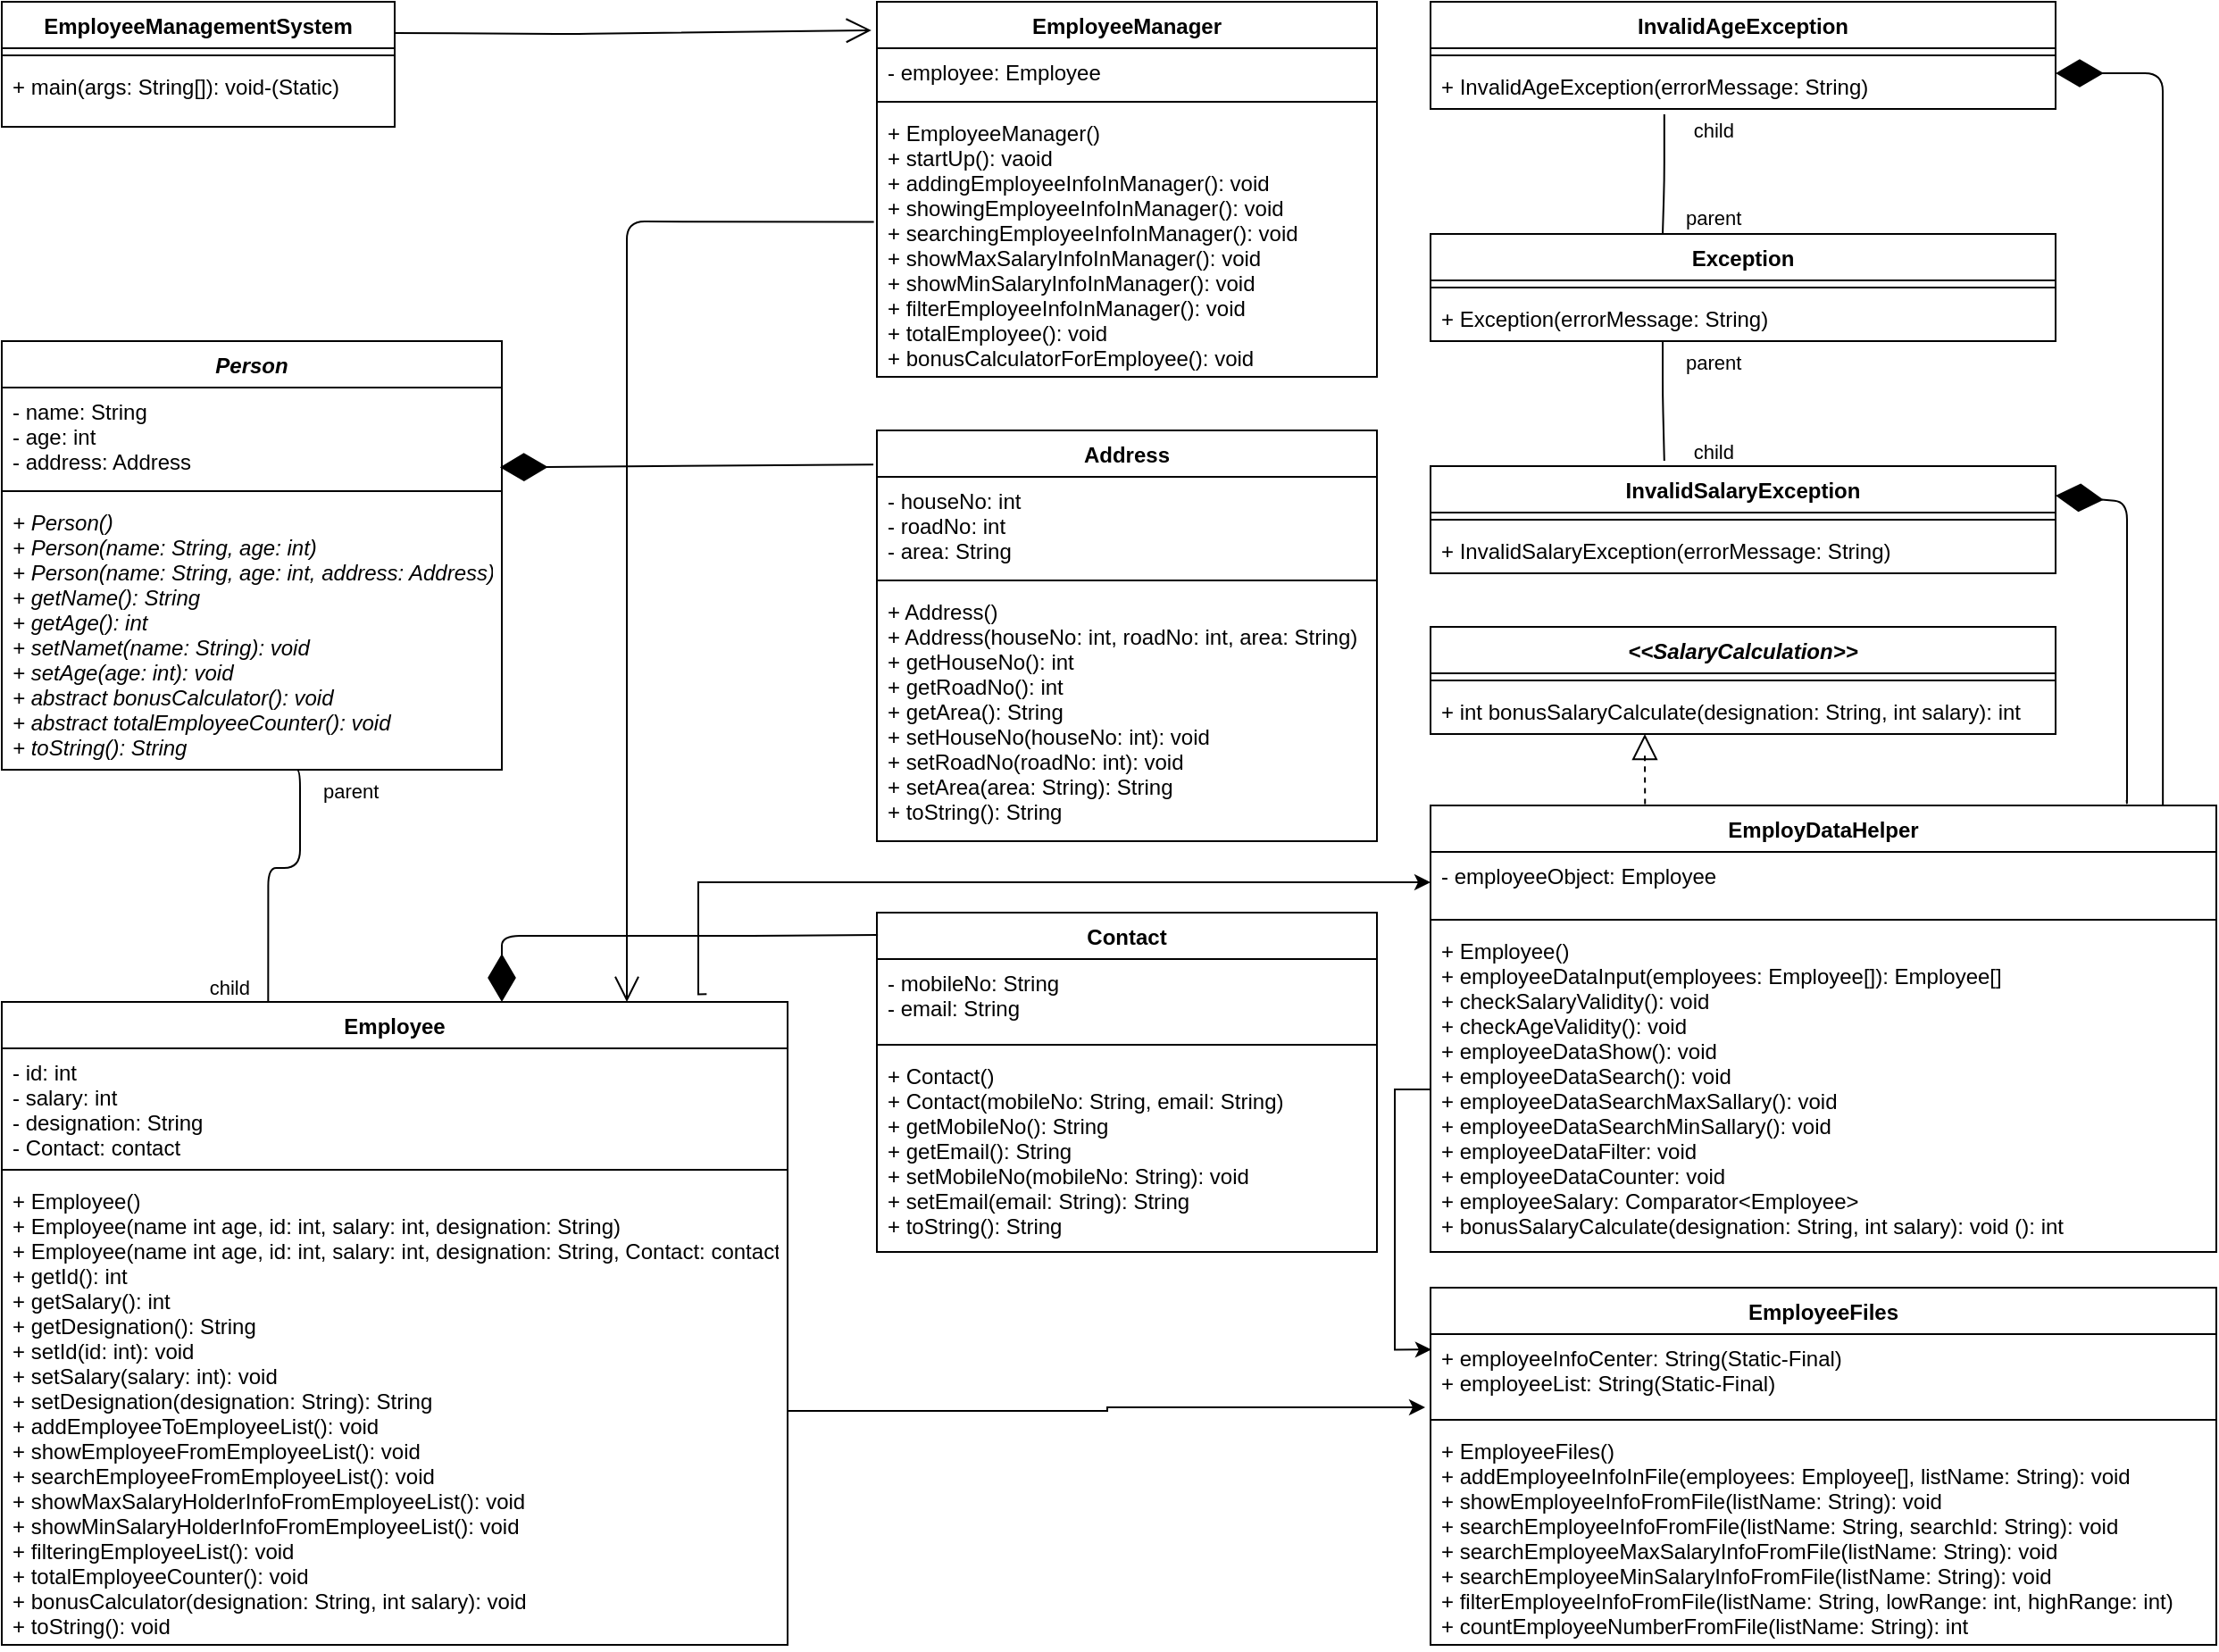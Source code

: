 <mxfile version="15.0.6" type="device" pages="2"><diagram id="pQKbNyFzM6Vvb7oCy5My" name="UML Diagram"><mxGraphModel dx="1259" dy="519" grid="1" gridSize="10" guides="1" tooltips="1" connect="1" arrows="1" fold="1" page="1" pageScale="1" pageWidth="850" pageHeight="1100" math="0" shadow="0"><root><mxCell id="0"/><mxCell id="1" parent="0"/><mxCell id="RVs3krUWVjjAb_e6CRep-1" value="Person" style="swimlane;fontStyle=3;align=center;verticalAlign=top;childLayout=stackLayout;horizontal=1;startSize=26;horizontalStack=0;resizeParent=1;resizeParentMax=0;resizeLast=0;collapsible=1;marginBottom=0;" parent="1" vertex="1"><mxGeometry x="150" y="470" width="280" height="240" as="geometry"><mxRectangle x="180" y="395" width="100" height="26" as="alternateBounds"/></mxGeometry></mxCell><mxCell id="RVs3krUWVjjAb_e6CRep-2" value="- name: String&#10;- age: int&#10;- address: Address" style="text;strokeColor=none;fillColor=none;align=left;verticalAlign=top;spacingLeft=4;spacingRight=4;overflow=hidden;rotatable=0;points=[[0,0.5],[1,0.5]];portConstraint=eastwest;" parent="RVs3krUWVjjAb_e6CRep-1" vertex="1"><mxGeometry y="26" width="280" height="54" as="geometry"/></mxCell><mxCell id="RVs3krUWVjjAb_e6CRep-3" value="" style="line;strokeWidth=1;fillColor=none;align=left;verticalAlign=middle;spacingTop=-1;spacingLeft=3;spacingRight=3;rotatable=0;labelPosition=right;points=[];portConstraint=eastwest;" parent="RVs3krUWVjjAb_e6CRep-1" vertex="1"><mxGeometry y="80" width="280" height="8" as="geometry"/></mxCell><mxCell id="RVs3krUWVjjAb_e6CRep-4" value="+ Person()&#10;+ Person(name: String, age: int)&#10;+ Person(name: String, age: int, address: Address)&#10;+ getName(): String&#10;+ getAge(): int&#10;+ setNamet(name: String): void&#10;+ setAge(age: int): void&#10;+ abstract bonusCalculator(): void &#10;+ abstract totalEmployeeCounter(): void&#10;+ toString(): String" style="text;strokeColor=none;fillColor=none;align=left;verticalAlign=top;spacingLeft=4;spacingRight=4;overflow=hidden;rotatable=0;points=[[0,0.5],[1,0.5]];portConstraint=eastwest;fontStyle=2" parent="RVs3krUWVjjAb_e6CRep-1" vertex="1"><mxGeometry y="88" width="280" height="152" as="geometry"/></mxCell><mxCell id="RVs3krUWVjjAb_e6CRep-13" value="&lt;&lt;SalaryCalculation&gt;&gt;" style="swimlane;fontStyle=3;align=center;verticalAlign=top;childLayout=stackLayout;horizontal=1;startSize=26;horizontalStack=0;resizeParent=1;resizeParentMax=0;resizeLast=0;collapsible=1;marginBottom=0;" parent="1" vertex="1"><mxGeometry x="950" y="630" width="350" height="60" as="geometry"><mxRectangle x="950" y="630" width="100" height="26" as="alternateBounds"/></mxGeometry></mxCell><mxCell id="RVs3krUWVjjAb_e6CRep-14" value="" style="line;strokeWidth=1;fillColor=none;align=left;verticalAlign=middle;spacingTop=-1;spacingLeft=3;spacingRight=3;rotatable=0;labelPosition=right;points=[];portConstraint=eastwest;" parent="RVs3krUWVjjAb_e6CRep-13" vertex="1"><mxGeometry y="26" width="350" height="8" as="geometry"/></mxCell><mxCell id="RVs3krUWVjjAb_e6CRep-15" value="+ int bonusSalaryCalculate(designation: String, int salary): int &#10;" style="text;strokeColor=none;fillColor=none;align=left;verticalAlign=top;spacingLeft=4;spacingRight=4;overflow=hidden;rotatable=0;points=[[0,0.5],[1,0.5]];portConstraint=eastwest;" parent="RVs3krUWVjjAb_e6CRep-13" vertex="1"><mxGeometry y="34" width="350" height="26" as="geometry"/></mxCell><mxCell id="RVs3krUWVjjAb_e6CRep-34" value="EmployeeManagementSystem" style="swimlane;fontStyle=1;align=center;verticalAlign=top;childLayout=stackLayout;horizontal=1;startSize=26;horizontalStack=0;resizeParent=1;resizeParentMax=0;resizeLast=0;collapsible=1;marginBottom=0;" parent="1" vertex="1"><mxGeometry x="150" y="280" width="220" height="70" as="geometry"><mxRectangle x="180" y="280" width="160" height="26" as="alternateBounds"/></mxGeometry></mxCell><mxCell id="RVs3krUWVjjAb_e6CRep-35" value="" style="line;strokeWidth=1;fillColor=none;align=left;verticalAlign=middle;spacingTop=-1;spacingLeft=3;spacingRight=3;rotatable=0;labelPosition=right;points=[];portConstraint=eastwest;" parent="RVs3krUWVjjAb_e6CRep-34" vertex="1"><mxGeometry y="26" width="220" height="8" as="geometry"/></mxCell><mxCell id="RVs3krUWVjjAb_e6CRep-36" value="+ main(args: String[]): void-(Static)&#10;&#10;" style="text;strokeColor=none;fillColor=none;align=left;verticalAlign=top;spacingLeft=4;spacingRight=4;overflow=hidden;rotatable=0;points=[[0,0.5],[1,0.5]];portConstraint=eastwest;" parent="RVs3krUWVjjAb_e6CRep-34" vertex="1"><mxGeometry y="34" width="220" height="36" as="geometry"/></mxCell><mxCell id="RVs3krUWVjjAb_e6CRep-38" value="" style="endArrow=open;endFill=1;endSize=12;html=1;exitX=1;exitY=0.25;exitDx=0;exitDy=0;entryX=-0.011;entryY=0.076;entryDx=0;entryDy=0;entryPerimeter=0;" parent="1" source="RVs3krUWVjjAb_e6CRep-34" target="RVs3krUWVjjAb_e6CRep-67" edge="1"><mxGeometry width="160" relative="1" as="geometry"><mxPoint x="430" y="250" as="sourcePoint"/><mxPoint x="597" y="250" as="targetPoint"/><Array as="points"><mxPoint x="470" y="298"/></Array></mxGeometry></mxCell><mxCell id="RVs3krUWVjjAb_e6CRep-39" value="" style="endArrow=open;endFill=1;endSize=12;html=1;exitX=-0.006;exitY=0.422;exitDx=0;exitDy=0;exitPerimeter=0;" parent="1" source="RVs3krUWVjjAb_e6CRep-70" edge="1"><mxGeometry width="160" relative="1" as="geometry"><mxPoint x="590" y="454" as="sourcePoint"/><mxPoint x="500" y="840" as="targetPoint"/><Array as="points"><mxPoint x="500" y="403"/></Array></mxGeometry></mxCell><mxCell id="RVs3krUWVjjAb_e6CRep-40" value="" style="endArrow=none;html=1;edgeStyle=orthogonalEdgeStyle;entryX=0.339;entryY=0;entryDx=0;entryDy=0;entryPerimeter=0;" parent="1" target="RVs3krUWVjjAb_e6CRep-76" edge="1"><mxGeometry relative="1" as="geometry"><mxPoint x="317" y="710" as="sourcePoint"/><mxPoint x="317" y="706" as="targetPoint"/><Array as="points"><mxPoint x="310" y="710"/><mxPoint x="317" y="710"/><mxPoint x="317" y="765"/><mxPoint x="299" y="765"/></Array></mxGeometry></mxCell><mxCell id="RVs3krUWVjjAb_e6CRep-41" value="parent" style="edgeLabel;resizable=0;html=1;align=left;verticalAlign=bottom;" parent="RVs3krUWVjjAb_e6CRep-40" connectable="0" vertex="1"><mxGeometry x="-1" relative="1" as="geometry"><mxPoint x="11" y="20" as="offset"/></mxGeometry></mxCell><mxCell id="RVs3krUWVjjAb_e6CRep-42" value="child" style="edgeLabel;resizable=0;html=1;align=right;verticalAlign=bottom;" parent="RVs3krUWVjjAb_e6CRep-40" connectable="0" vertex="1"><mxGeometry x="1" relative="1" as="geometry"><mxPoint x="-10" as="offset"/></mxGeometry></mxCell><mxCell id="RVs3krUWVjjAb_e6CRep-51" value="" style="endArrow=block;dashed=1;endFill=0;endSize=12;html=1;exitX=0.273;exitY=-0.003;exitDx=0;exitDy=0;exitPerimeter=0;" parent="1" source="RVs3krUWVjjAb_e6CRep-87" edge="1"><mxGeometry width="160" relative="1" as="geometry"><mxPoint x="1070" y="761" as="sourcePoint"/><mxPoint x="1070" y="690" as="targetPoint"/><Array as="points"><mxPoint x="1070" y="700"/></Array></mxGeometry></mxCell><mxCell id="RVs3krUWVjjAb_e6CRep-67" value="EmployeeManager" style="swimlane;fontStyle=1;align=center;verticalAlign=top;childLayout=stackLayout;horizontal=1;startSize=26;horizontalStack=0;resizeParent=1;resizeParentMax=0;resizeLast=0;collapsible=1;marginBottom=0;" parent="1" vertex="1"><mxGeometry x="640" y="280" width="280" height="210" as="geometry"><mxRectangle x="640" y="280" width="210" height="26" as="alternateBounds"/></mxGeometry></mxCell><mxCell id="RVs3krUWVjjAb_e6CRep-68" value="- employee: Employee&#10;" style="text;strokeColor=none;fillColor=none;align=left;verticalAlign=top;spacingLeft=4;spacingRight=4;overflow=hidden;rotatable=0;points=[[0,0.5],[1,0.5]];portConstraint=eastwest;" parent="RVs3krUWVjjAb_e6CRep-67" vertex="1"><mxGeometry y="26" width="280" height="26" as="geometry"/></mxCell><mxCell id="RVs3krUWVjjAb_e6CRep-69" value="" style="line;strokeWidth=1;fillColor=none;align=left;verticalAlign=middle;spacingTop=-1;spacingLeft=3;spacingRight=3;rotatable=0;labelPosition=right;points=[];portConstraint=eastwest;" parent="RVs3krUWVjjAb_e6CRep-67" vertex="1"><mxGeometry y="52" width="280" height="8" as="geometry"/></mxCell><mxCell id="RVs3krUWVjjAb_e6CRep-70" value="+ EmployeeManager()&#10;+ startUp(): vaoid&#10;+ addingEmployeeInfoInManager(): void&#10;+ showingEmployeeInfoInManager(): void&#10;+ searchingEmployeeInfoInManager(): void&#10;+ showMaxSalaryInfoInManager(): void&#10;+ showMinSalaryInfoInManager(): void&#10;+ filterEmployeeInfoInManager(): void&#10;+ totalEmployee(): void&#10;+ bonusCalculatorForEmployee(): void " style="text;strokeColor=none;fillColor=none;align=left;verticalAlign=top;spacingLeft=4;spacingRight=4;overflow=hidden;rotatable=0;points=[[0,0.5],[1,0.5]];portConstraint=eastwest;" parent="RVs3krUWVjjAb_e6CRep-67" vertex="1"><mxGeometry y="60" width="280" height="150" as="geometry"/></mxCell><mxCell id="RVs3krUWVjjAb_e6CRep-71" value="Address" style="swimlane;fontStyle=1;align=center;verticalAlign=top;childLayout=stackLayout;horizontal=1;startSize=26;horizontalStack=0;resizeParent=1;resizeParentMax=0;resizeLast=0;collapsible=1;marginBottom=0;" parent="1" vertex="1"><mxGeometry x="640" y="520" width="280" height="230" as="geometry"><mxRectangle x="640" y="520" width="100" height="26" as="alternateBounds"/></mxGeometry></mxCell><mxCell id="RVs3krUWVjjAb_e6CRep-72" value="- houseNo: int&#10;- roadNo: int&#10;- area: String" style="text;strokeColor=none;fillColor=none;align=left;verticalAlign=top;spacingLeft=4;spacingRight=4;overflow=hidden;rotatable=0;points=[[0,0.5],[1,0.5]];portConstraint=eastwest;" parent="RVs3krUWVjjAb_e6CRep-71" vertex="1"><mxGeometry y="26" width="280" height="54" as="geometry"/></mxCell><mxCell id="RVs3krUWVjjAb_e6CRep-73" value="" style="line;strokeWidth=1;fillColor=none;align=left;verticalAlign=middle;spacingTop=-1;spacingLeft=3;spacingRight=3;rotatable=0;labelPosition=right;points=[];portConstraint=eastwest;" parent="RVs3krUWVjjAb_e6CRep-71" vertex="1"><mxGeometry y="80" width="280" height="8" as="geometry"/></mxCell><mxCell id="RVs3krUWVjjAb_e6CRep-74" value="+ Address()&#10;+ Address(houseNo: int, roadNo: int, area: String)&#10;+ getHouseNo(): int&#10;+ getRoadNo(): int&#10;+ getArea(): String&#10;+ setHouseNo(houseNo: int): void&#10;+ setRoadNo(roadNo: int): void&#10;+ setArea(area: String): String&#10;+ toString(): String" style="text;strokeColor=none;fillColor=none;align=left;verticalAlign=top;spacingLeft=4;spacingRight=4;overflow=hidden;rotatable=0;points=[[0,0.5],[1,0.5]];portConstraint=eastwest;" parent="RVs3krUWVjjAb_e6CRep-71" vertex="1"><mxGeometry y="88" width="280" height="142" as="geometry"/></mxCell><mxCell id="RVs3krUWVjjAb_e6CRep-75" value="" style="endArrow=diamondThin;endFill=1;endSize=24;html=1;exitX=-0.007;exitY=0.083;exitDx=0;exitDy=0;entryX=0.996;entryY=0.827;entryDx=0;entryDy=0;entryPerimeter=0;exitPerimeter=0;" parent="1" source="RVs3krUWVjjAb_e6CRep-71" target="RVs3krUWVjjAb_e6CRep-2" edge="1"><mxGeometry width="160" relative="1" as="geometry"><mxPoint x="453.49" y="839.998" as="sourcePoint"/><mxPoint x="360.0" y="661.23" as="targetPoint"/><Array as="points"/></mxGeometry></mxCell><mxCell id="RVs3krUWVjjAb_e6CRep-76" value="Employee" style="swimlane;fontStyle=1;align=center;verticalAlign=top;childLayout=stackLayout;horizontal=1;startSize=26;horizontalStack=0;resizeParent=1;resizeParentMax=0;resizeLast=0;collapsible=1;marginBottom=0;" parent="1" vertex="1"><mxGeometry x="150" y="840" width="440" height="360" as="geometry"><mxRectangle x="150" y="840" width="100" height="26" as="alternateBounds"/></mxGeometry></mxCell><mxCell id="RVs3krUWVjjAb_e6CRep-77" value="- id: int&#10;- salary: int&#10;- designation: String&#10;- Contact: contact" style="text;strokeColor=none;fillColor=none;align=left;verticalAlign=top;spacingLeft=4;spacingRight=4;overflow=hidden;rotatable=0;points=[[0,0.5],[1,0.5]];portConstraint=eastwest;" parent="RVs3krUWVjjAb_e6CRep-76" vertex="1"><mxGeometry y="26" width="440" height="64" as="geometry"/></mxCell><mxCell id="RVs3krUWVjjAb_e6CRep-78" value="" style="line;strokeWidth=1;fillColor=none;align=left;verticalAlign=middle;spacingTop=-1;spacingLeft=3;spacingRight=3;rotatable=0;labelPosition=right;points=[];portConstraint=eastwest;" parent="RVs3krUWVjjAb_e6CRep-76" vertex="1"><mxGeometry y="90" width="440" height="8" as="geometry"/></mxCell><mxCell id="RVs3krUWVjjAb_e6CRep-79" value="+ Employee()&#10;+ Employee(name int age, id: int, salary: int, designation: String)&#10;+ Employee(name int age, id: int, salary: int, designation: String, Contact: contact)&#10;+ getId(): int&#10;+ getSalary(): int&#10;+ getDesignation(): String&#10;+ setId(id: int): void&#10;+ setSalary(salary: int): void&#10;+ setDesignation(designation: String): String&#10;+ addEmployeeToEmployeeList(): void&#10;+ showEmployeeFromEmployeeList(): void&#10;+ searchEmployeeFromEmployeeList(): void&#10;+ showMaxSalaryHolderInfoFromEmployeeList(): void&#10;+ showMinSalaryHolderInfoFromEmployeeList(): void&#10;+ filteringEmployeeList(): void&#10;+ totalEmployeeCounter(): void&#10;+ bonusCalculator(designation: String, int salary): void &#10;+ toString(): void" style="text;strokeColor=none;fillColor=none;align=left;verticalAlign=top;spacingLeft=4;spacingRight=4;overflow=hidden;rotatable=0;points=[[0,0.5],[1,0.5]];portConstraint=eastwest;" parent="RVs3krUWVjjAb_e6CRep-76" vertex="1"><mxGeometry y="98" width="440" height="262" as="geometry"/></mxCell><mxCell id="RVs3krUWVjjAb_e6CRep-80" value="Contact" style="swimlane;fontStyle=1;align=center;verticalAlign=top;childLayout=stackLayout;horizontal=1;startSize=26;horizontalStack=0;resizeParent=1;resizeParentMax=0;resizeLast=0;collapsible=1;marginBottom=0;" parent="1" vertex="1"><mxGeometry x="640" y="790" width="280" height="190" as="geometry"><mxRectangle x="640" y="790" width="100" height="26" as="alternateBounds"/></mxGeometry></mxCell><mxCell id="RVs3krUWVjjAb_e6CRep-81" value="- mobileNo: String&#10;- email: String" style="text;strokeColor=none;fillColor=none;align=left;verticalAlign=top;spacingLeft=4;spacingRight=4;overflow=hidden;rotatable=0;points=[[0,0.5],[1,0.5]];portConstraint=eastwest;" parent="RVs3krUWVjjAb_e6CRep-80" vertex="1"><mxGeometry y="26" width="280" height="44" as="geometry"/></mxCell><mxCell id="RVs3krUWVjjAb_e6CRep-82" value="" style="line;strokeWidth=1;fillColor=none;align=left;verticalAlign=middle;spacingTop=-1;spacingLeft=3;spacingRight=3;rotatable=0;labelPosition=right;points=[];portConstraint=eastwest;" parent="RVs3krUWVjjAb_e6CRep-80" vertex="1"><mxGeometry y="70" width="280" height="8" as="geometry"/></mxCell><mxCell id="RVs3krUWVjjAb_e6CRep-83" value="+ Contact()&#10;+ Contact(mobileNo: String, email: String)&#10;+ getMobileNo(): String&#10;+ getEmail(): String&#10;+ setMobileNo(mobileNo: String): void&#10;+ setEmail(email: String): String&#10;+ toString(): String" style="text;strokeColor=none;fillColor=none;align=left;verticalAlign=top;spacingLeft=4;spacingRight=4;overflow=hidden;rotatable=0;points=[[0,0.5],[1,0.5]];portConstraint=eastwest;" parent="RVs3krUWVjjAb_e6CRep-80" vertex="1"><mxGeometry y="78" width="280" height="112" as="geometry"/></mxCell><mxCell id="RVs3krUWVjjAb_e6CRep-85" value="" style="endArrow=diamondThin;endFill=1;endSize=24;html=1;exitX=0.002;exitY=0.066;exitDx=0;exitDy=0;exitPerimeter=0;" parent="1" source="RVs3krUWVjjAb_e6CRep-80" edge="1"><mxGeometry width="160" relative="1" as="geometry"><mxPoint x="580" y="773" as="sourcePoint"/><mxPoint x="430" y="840" as="targetPoint"/><Array as="points"><mxPoint x="640" y="803"/><mxPoint x="580" y="803"/><mxPoint x="430" y="803"/></Array></mxGeometry></mxCell><mxCell id="RVs3krUWVjjAb_e6CRep-87" value="EmployDataHelper" style="swimlane;fontStyle=1;align=center;verticalAlign=top;childLayout=stackLayout;horizontal=1;startSize=26;horizontalStack=0;resizeParent=1;resizeParentMax=0;resizeLast=0;collapsible=1;marginBottom=0;" parent="1" vertex="1"><mxGeometry x="950" y="730" width="440" height="250" as="geometry"><mxRectangle x="950" y="730" width="100" height="26" as="alternateBounds"/></mxGeometry></mxCell><mxCell id="RVs3krUWVjjAb_e6CRep-88" value="- employeeObject: Employee&#10;" style="text;strokeColor=none;fillColor=none;align=left;verticalAlign=top;spacingLeft=4;spacingRight=4;overflow=hidden;rotatable=0;points=[[0,0.5],[1,0.5]];portConstraint=eastwest;" parent="RVs3krUWVjjAb_e6CRep-87" vertex="1"><mxGeometry y="26" width="440" height="34" as="geometry"/></mxCell><mxCell id="RVs3krUWVjjAb_e6CRep-89" value="" style="line;strokeWidth=1;fillColor=none;align=left;verticalAlign=middle;spacingTop=-1;spacingLeft=3;spacingRight=3;rotatable=0;labelPosition=right;points=[];portConstraint=eastwest;" parent="RVs3krUWVjjAb_e6CRep-87" vertex="1"><mxGeometry y="60" width="440" height="8" as="geometry"/></mxCell><mxCell id="RVs3krUWVjjAb_e6CRep-90" value="+ Employee()&#10;+ employeeDataInput(employees: Employee[]): Employee[]&#10;+ checkSalaryValidity(): void&#10;+ checkAgeValidity(): void&#10;+ employeeDataShow(): void&#10;+ employeeDataSearch(): void&#10;+ employeeDataSearchMaxSallary(): void&#10;+ employeeDataSearchMinSallary(): void&#10;+ employeeDataFilter: void&#10;+ employeeDataCounter: void&#10;+ employeeSalary: Comparator&lt;Employee&gt;&#10;+ bonusSalaryCalculate(designation: String, int salary): void (): int" style="text;strokeColor=none;fillColor=none;align=left;verticalAlign=top;spacingLeft=4;spacingRight=4;overflow=hidden;rotatable=0;points=[[0,0.5],[1,0.5]];portConstraint=eastwest;" parent="RVs3krUWVjjAb_e6CRep-87" vertex="1"><mxGeometry y="68" width="440" height="182" as="geometry"/></mxCell><mxCell id="RVs3krUWVjjAb_e6CRep-93" value="InvalidSalaryException" style="swimlane;fontStyle=1;align=center;verticalAlign=top;childLayout=stackLayout;horizontal=1;startSize=26;horizontalStack=0;resizeParent=1;resizeParentMax=0;resizeLast=0;collapsible=1;marginBottom=0;" parent="1" vertex="1"><mxGeometry x="950" y="540" width="350" height="60" as="geometry"><mxRectangle x="950" y="540" width="100" height="26" as="alternateBounds"/></mxGeometry></mxCell><mxCell id="RVs3krUWVjjAb_e6CRep-94" value="" style="line;strokeWidth=1;fillColor=none;align=left;verticalAlign=middle;spacingTop=-1;spacingLeft=3;spacingRight=3;rotatable=0;labelPosition=right;points=[];portConstraint=eastwest;" parent="RVs3krUWVjjAb_e6CRep-93" vertex="1"><mxGeometry y="26" width="350" height="8" as="geometry"/></mxCell><mxCell id="RVs3krUWVjjAb_e6CRep-95" value="+ InvalidSalaryException(errorMessage: String)" style="text;strokeColor=none;fillColor=none;align=left;verticalAlign=top;spacingLeft=4;spacingRight=4;overflow=hidden;rotatable=0;points=[[0,0.5],[1,0.5]];portConstraint=eastwest;" parent="RVs3krUWVjjAb_e6CRep-93" vertex="1"><mxGeometry y="34" width="350" height="26" as="geometry"/></mxCell><mxCell id="RVs3krUWVjjAb_e6CRep-96" value="InvalidAgeException" style="swimlane;fontStyle=1;align=center;verticalAlign=top;childLayout=stackLayout;horizontal=1;startSize=26;horizontalStack=0;resizeParent=1;resizeParentMax=0;resizeLast=0;collapsible=1;marginBottom=0;" parent="1" vertex="1"><mxGeometry x="950" y="280" width="350" height="60" as="geometry"><mxRectangle x="950" y="280" width="100" height="26" as="alternateBounds"/></mxGeometry></mxCell><mxCell id="RVs3krUWVjjAb_e6CRep-97" value="" style="line;strokeWidth=1;fillColor=none;align=left;verticalAlign=middle;spacingTop=-1;spacingLeft=3;spacingRight=3;rotatable=0;labelPosition=right;points=[];portConstraint=eastwest;" parent="RVs3krUWVjjAb_e6CRep-96" vertex="1"><mxGeometry y="26" width="350" height="8" as="geometry"/></mxCell><mxCell id="RVs3krUWVjjAb_e6CRep-98" value="+ InvalidAgeException(errorMessage: String)" style="text;strokeColor=none;fillColor=none;align=left;verticalAlign=top;spacingLeft=4;spacingRight=4;overflow=hidden;rotatable=0;points=[[0,0.5],[1,0.5]];portConstraint=eastwest;" parent="RVs3krUWVjjAb_e6CRep-96" vertex="1"><mxGeometry y="34" width="350" height="26" as="geometry"/></mxCell><mxCell id="RVs3krUWVjjAb_e6CRep-99" value="Exception" style="swimlane;fontStyle=1;align=center;verticalAlign=top;childLayout=stackLayout;horizontal=1;startSize=26;horizontalStack=0;resizeParent=1;resizeParentMax=0;resizeLast=0;collapsible=1;marginBottom=0;" parent="1" vertex="1"><mxGeometry x="950" y="410" width="350" height="60" as="geometry"><mxRectangle x="950" y="410" width="100" height="26" as="alternateBounds"/></mxGeometry></mxCell><mxCell id="RVs3krUWVjjAb_e6CRep-100" value="" style="line;strokeWidth=1;fillColor=none;align=left;verticalAlign=middle;spacingTop=-1;spacingLeft=3;spacingRight=3;rotatable=0;labelPosition=right;points=[];portConstraint=eastwest;" parent="RVs3krUWVjjAb_e6CRep-99" vertex="1"><mxGeometry y="26" width="350" height="8" as="geometry"/></mxCell><mxCell id="RVs3krUWVjjAb_e6CRep-101" value="+ Exception(errorMessage: String)" style="text;strokeColor=none;fillColor=none;align=left;verticalAlign=top;spacingLeft=4;spacingRight=4;overflow=hidden;rotatable=0;points=[[0,0.5],[1,0.5]];portConstraint=eastwest;" parent="RVs3krUWVjjAb_e6CRep-99" vertex="1"><mxGeometry y="34" width="350" height="26" as="geometry"/></mxCell><mxCell id="RVs3krUWVjjAb_e6CRep-102" value="" style="endArrow=none;html=1;edgeStyle=orthogonalEdgeStyle;exitX=0.49;exitY=1;exitDx=0;exitDy=0;exitPerimeter=0;entryX=0.374;entryY=-0.05;entryDx=0;entryDy=0;entryPerimeter=0;" parent="1" target="RVs3krUWVjjAb_e6CRep-93" edge="1"><mxGeometry relative="1" as="geometry"><mxPoint x="1080" y="470" as="sourcePoint"/><mxPoint x="1080" y="520" as="targetPoint"/><Array as="points"><mxPoint x="1080" y="500"/></Array></mxGeometry></mxCell><mxCell id="RVs3krUWVjjAb_e6CRep-103" value="parent" style="edgeLabel;resizable=0;html=1;align=left;verticalAlign=bottom;" parent="RVs3krUWVjjAb_e6CRep-102" connectable="0" vertex="1"><mxGeometry x="-1" relative="1" as="geometry"><mxPoint x="11" y="20" as="offset"/></mxGeometry></mxCell><mxCell id="RVs3krUWVjjAb_e6CRep-104" value="child" style="edgeLabel;resizable=0;html=1;align=right;verticalAlign=bottom;" parent="RVs3krUWVjjAb_e6CRep-102" connectable="0" vertex="1"><mxGeometry x="1" relative="1" as="geometry"><mxPoint x="40" y="3" as="offset"/></mxGeometry></mxCell><mxCell id="RVs3krUWVjjAb_e6CRep-105" value="" style="endArrow=none;html=1;edgeStyle=orthogonalEdgeStyle;exitX=0.374;exitY=1.115;exitDx=0;exitDy=0;exitPerimeter=0;" parent="1" source="RVs3krUWVjjAb_e6CRep-98" edge="1"><mxGeometry relative="1" as="geometry"><mxPoint x="1080" y="350" as="sourcePoint"/><mxPoint x="1080" y="410" as="targetPoint"/><Array as="points"><mxPoint x="1081" y="380"/></Array></mxGeometry></mxCell><mxCell id="RVs3krUWVjjAb_e6CRep-106" value="parent" style="edgeLabel;resizable=0;html=1;align=left;verticalAlign=bottom;" parent="RVs3krUWVjjAb_e6CRep-105" connectable="0" vertex="1"><mxGeometry x="-1" relative="1" as="geometry"><mxPoint x="10" y="67" as="offset"/></mxGeometry></mxCell><mxCell id="RVs3krUWVjjAb_e6CRep-107" value="child" style="edgeLabel;resizable=0;html=1;align=right;verticalAlign=bottom;" parent="RVs3krUWVjjAb_e6CRep-105" connectable="0" vertex="1"><mxGeometry x="1" relative="1" as="geometry"><mxPoint x="40" y="-50" as="offset"/></mxGeometry></mxCell><mxCell id="RVs3krUWVjjAb_e6CRep-111" value="" style="endArrow=diamondThin;endFill=1;endSize=24;html=1;entryX=1;entryY=0.021;entryDx=0;entryDy=0;entryPerimeter=0;exitX=0.886;exitY=-0.012;exitDx=0;exitDy=0;exitPerimeter=0;" parent="1" source="RVs3krUWVjjAb_e6CRep-87" edge="1"><mxGeometry width="160" relative="1" as="geometry"><mxPoint x="1320" y="760" as="sourcePoint"/><mxPoint x="1300" y="556.53" as="targetPoint"/><Array as="points"><mxPoint x="1340" y="730"/><mxPoint x="1340" y="559.97"/></Array></mxGeometry></mxCell><mxCell id="RVs3krUWVjjAb_e6CRep-112" value="" style="endArrow=diamondThin;endFill=1;endSize=24;html=1;entryX=1;entryY=0.021;entryDx=0;entryDy=0;entryPerimeter=0;exitX=0.932;exitY=0;exitDx=0;exitDy=0;exitPerimeter=0;" parent="1" source="RVs3krUWVjjAb_e6CRep-87" edge="1"><mxGeometry width="160" relative="1" as="geometry"><mxPoint x="1360" y="765" as="sourcePoint"/><mxPoint x="1300" y="320" as="targetPoint"/><Array as="points"><mxPoint x="1360" y="320"/></Array></mxGeometry></mxCell><mxCell id="RVs3krUWVjjAb_e6CRep-114" value="EmployeeFiles" style="swimlane;fontStyle=1;align=center;verticalAlign=top;childLayout=stackLayout;horizontal=1;startSize=26;horizontalStack=0;resizeParent=1;resizeParentMax=0;resizeLast=0;collapsible=1;marginBottom=0;" parent="1" vertex="1"><mxGeometry x="950" y="1000" width="440" height="200" as="geometry"><mxRectangle x="950" y="1000" width="100" height="26" as="alternateBounds"/></mxGeometry></mxCell><mxCell id="RVs3krUWVjjAb_e6CRep-115" value="+ employeeInfoCenter: String(Static-Final)&#10;+ employeeList: String(Static-Final)&#10;&#10;" style="text;strokeColor=none;fillColor=none;align=left;verticalAlign=top;spacingLeft=4;spacingRight=4;overflow=hidden;rotatable=0;points=[[0,0.5],[1,0.5]];portConstraint=eastwest;" parent="RVs3krUWVjjAb_e6CRep-114" vertex="1"><mxGeometry y="26" width="440" height="44" as="geometry"/></mxCell><mxCell id="RVs3krUWVjjAb_e6CRep-116" value="" style="line;strokeWidth=1;fillColor=none;align=left;verticalAlign=middle;spacingTop=-1;spacingLeft=3;spacingRight=3;rotatable=0;labelPosition=right;points=[];portConstraint=eastwest;" parent="RVs3krUWVjjAb_e6CRep-114" vertex="1"><mxGeometry y="70" width="440" height="8" as="geometry"/></mxCell><mxCell id="RVs3krUWVjjAb_e6CRep-117" value="+ EmployeeFiles()&#10;+ addEmployeeInfoInFile(employees: Employee[], listName: String): void&#10;+ showEmployeeInfoFromFile(listName: String): void&#10;+ searchEmployeeInfoFromFile(listName: String, searchId: String): void&#10;+ searchEmployeeMaxSalaryInfoFromFile(listName: String): void&#10;+ searchEmployeeMinSalaryInfoFromFile(listName: String): void&#10;+ filterEmployeeInfoFromFile(listName: String, lowRange: int, highRange: int)&#10;+ countEmployeeNumberFromFile(listName: String): int" style="text;strokeColor=none;fillColor=none;align=left;verticalAlign=top;spacingLeft=4;spacingRight=4;overflow=hidden;rotatable=0;points=[[0,0.5],[1,0.5]];portConstraint=eastwest;" parent="RVs3krUWVjjAb_e6CRep-114" vertex="1"><mxGeometry y="78" width="440" height="122" as="geometry"/></mxCell><mxCell id="RVs3krUWVjjAb_e6CRep-119" style="edgeStyle=orthogonalEdgeStyle;rounded=0;orthogonalLoop=1;jettySize=auto;html=1;" parent="1" source="RVs3krUWVjjAb_e6CRep-79" edge="1"><mxGeometry relative="1" as="geometry"><mxPoint x="947" y="1067" as="targetPoint"/><Array as="points"><mxPoint x="769" y="1069"/><mxPoint x="769" y="1067"/></Array></mxGeometry></mxCell><mxCell id="RVs3krUWVjjAb_e6CRep-120" style="edgeStyle=orthogonalEdgeStyle;rounded=0;orthogonalLoop=1;jettySize=auto;html=1;exitX=0;exitY=0.5;exitDx=0;exitDy=0;entryX=0.001;entryY=0.197;entryDx=0;entryDy=0;entryPerimeter=0;" parent="1" source="RVs3krUWVjjAb_e6CRep-90" target="RVs3krUWVjjAb_e6CRep-115" edge="1"><mxGeometry relative="1" as="geometry"><mxPoint x="930" y="1040" as="targetPoint"/></mxGeometry></mxCell><mxCell id="ZmEp4lL_pOK9h9qHrDMR-2" style="edgeStyle=orthogonalEdgeStyle;rounded=0;orthogonalLoop=1;jettySize=auto;html=1;exitX=0.897;exitY=-0.012;exitDx=0;exitDy=0;entryX=0;entryY=0.5;entryDx=0;entryDy=0;exitPerimeter=0;" edge="1" parent="1" source="RVs3krUWVjjAb_e6CRep-76" target="RVs3krUWVjjAb_e6CRep-88"><mxGeometry relative="1" as="geometry"><Array as="points"><mxPoint x="540" y="836"/><mxPoint x="540" y="773"/></Array></mxGeometry></mxCell></root></mxGraphModel></diagram><diagram id="hHmSYIArmz4owp1JEtxU" name="Flow Diagram"><mxGraphModel dx="1259" dy="519" grid="1" gridSize="10" guides="1" tooltips="1" connect="1" arrows="1" fold="1" page="1" pageScale="1" pageWidth="850" pageHeight="1100" math="0" shadow="0"><root><mxCell id="csw8JPUHYuSYyLJqhzVB-0"/><mxCell id="csw8JPUHYuSYyLJqhzVB-1" parent="csw8JPUHYuSYyLJqhzVB-0"/><mxCell id="RJYNgbGjrH9L1Mmp8J6w-6" style="edgeStyle=orthogonalEdgeStyle;rounded=0;orthogonalLoop=1;jettySize=auto;html=1;entryX=0.5;entryY=0;entryDx=0;entryDy=0;" parent="csw8JPUHYuSYyLJqhzVB-1" source="J-XUNOsxAdp5m7jhKa9L-0" target="J-XUNOsxAdp5m7jhKa9L-25" edge="1"><mxGeometry relative="1" as="geometry"/></mxCell><mxCell id="J-XUNOsxAdp5m7jhKa9L-0" value="Person" style="swimlane;fontStyle=3;align=center;verticalAlign=top;childLayout=stackLayout;horizontal=1;startSize=26;horizontalStack=0;resizeParent=1;resizeParentMax=0;resizeLast=0;collapsible=1;marginBottom=0;" parent="csw8JPUHYuSYyLJqhzVB-1" vertex="1" collapsed="1"><mxGeometry x="750" y="570" width="100" height="26" as="geometry"><mxRectangle x="180" y="395" width="280" height="210" as="alternateBounds"/></mxGeometry></mxCell><mxCell id="J-XUNOsxAdp5m7jhKa9L-1" value="- name: String&#10;- age: int&#10;- address: Address" style="text;strokeColor=none;fillColor=none;align=left;verticalAlign=top;spacingLeft=4;spacingRight=4;overflow=hidden;rotatable=0;points=[[0,0.5],[1,0.5]];portConstraint=eastwest;" parent="J-XUNOsxAdp5m7jhKa9L-0" vertex="1"><mxGeometry y="26" width="100" height="54" as="geometry"/></mxCell><mxCell id="J-XUNOsxAdp5m7jhKa9L-2" value="" style="line;strokeWidth=1;fillColor=none;align=left;verticalAlign=middle;spacingTop=-1;spacingLeft=3;spacingRight=3;rotatable=0;labelPosition=right;points=[];portConstraint=eastwest;" parent="J-XUNOsxAdp5m7jhKa9L-0" vertex="1"><mxGeometry y="80" width="100" height="8" as="geometry"/></mxCell><mxCell id="J-XUNOsxAdp5m7jhKa9L-3" value="+ Person()&#10;+ Person(name: String, age: int)&#10;+ Person(name: String, age: int, address: Address)&#10;+ getName(): String&#10;+ getAge(): int&#10;+ setNamet(name: String): void&#10;+ setAge(age: int): void&#10;+ toString(): String" style="text;strokeColor=none;fillColor=none;align=left;verticalAlign=top;spacingLeft=4;spacingRight=4;overflow=hidden;rotatable=0;points=[[0,0.5],[1,0.5]];portConstraint=eastwest;" parent="J-XUNOsxAdp5m7jhKa9L-0" vertex="1"><mxGeometry y="88" width="100" height="122" as="geometry"/></mxCell><mxCell id="J-XUNOsxAdp5m7jhKa9L-4" value="&lt;&lt;SalaryCalculation&gt;&gt;" style="swimlane;fontStyle=3;align=center;verticalAlign=top;childLayout=stackLayout;horizontal=1;startSize=26;horizontalStack=0;resizeParent=1;resizeParentMax=0;resizeLast=0;collapsible=1;marginBottom=0;" parent="csw8JPUHYuSYyLJqhzVB-1" vertex="1" collapsed="1"><mxGeometry x="910" y="700" width="180" height="26" as="geometry"><mxRectangle x="950" y="630" width="350" height="60" as="alternateBounds"/></mxGeometry></mxCell><mxCell id="J-XUNOsxAdp5m7jhKa9L-5" value="" style="line;strokeWidth=1;fillColor=none;align=left;verticalAlign=middle;spacingTop=-1;spacingLeft=3;spacingRight=3;rotatable=0;labelPosition=right;points=[];portConstraint=eastwest;" parent="J-XUNOsxAdp5m7jhKa9L-4" vertex="1"><mxGeometry y="26" width="180" height="8" as="geometry"/></mxCell><mxCell id="J-XUNOsxAdp5m7jhKa9L-6" value="+ int bonusSalaryCalculate(designation: String, int salary): int &#10;" style="text;strokeColor=none;fillColor=none;align=left;verticalAlign=top;spacingLeft=4;spacingRight=4;overflow=hidden;rotatable=0;points=[[0,0.5],[1,0.5]];portConstraint=eastwest;" parent="J-XUNOsxAdp5m7jhKa9L-4" vertex="1"><mxGeometry y="34" width="180" height="26" as="geometry"/></mxCell><mxCell id="RJYNgbGjrH9L1Mmp8J6w-1" style="edgeStyle=orthogonalEdgeStyle;rounded=0;orthogonalLoop=1;jettySize=auto;html=1;exitX=1;exitY=0.5;exitDx=0;exitDy=0;" parent="csw8JPUHYuSYyLJqhzVB-1" source="J-XUNOsxAdp5m7jhKa9L-7" target="J-XUNOsxAdp5m7jhKa9L-16" edge="1"><mxGeometry relative="1" as="geometry"/></mxCell><mxCell id="J-XUNOsxAdp5m7jhKa9L-7" value="EmployeeManagementSystem" style="swimlane;fontStyle=1;align=center;verticalAlign=top;childLayout=stackLayout;horizontal=1;startSize=26;horizontalStack=0;resizeParent=1;resizeParentMax=0;resizeLast=0;collapsible=1;marginBottom=0;" parent="csw8JPUHYuSYyLJqhzVB-1" vertex="1" collapsed="1"><mxGeometry x="180" y="640" width="260" height="26" as="geometry"><mxRectangle x="180" y="280" width="220" height="70" as="alternateBounds"/></mxGeometry></mxCell><mxCell id="J-XUNOsxAdp5m7jhKa9L-8" value="" style="line;strokeWidth=1;fillColor=none;align=left;verticalAlign=middle;spacingTop=-1;spacingLeft=3;spacingRight=3;rotatable=0;labelPosition=right;points=[];portConstraint=eastwest;" parent="J-XUNOsxAdp5m7jhKa9L-7" vertex="1"><mxGeometry y="26" width="260" height="8" as="geometry"/></mxCell><mxCell id="J-XUNOsxAdp5m7jhKa9L-9" value="+ main(args: String[]): void-(Static)&#10;&#10;" style="text;strokeColor=none;fillColor=none;align=left;verticalAlign=top;spacingLeft=4;spacingRight=4;overflow=hidden;rotatable=0;points=[[0,0.5],[1,0.5]];portConstraint=eastwest;" parent="J-XUNOsxAdp5m7jhKa9L-7" vertex="1"><mxGeometry y="34" width="260" height="36" as="geometry"/></mxCell><mxCell id="RJYNgbGjrH9L1Mmp8J6w-2" style="edgeStyle=orthogonalEdgeStyle;rounded=0;orthogonalLoop=1;jettySize=auto;html=1;entryX=0;entryY=0.5;entryDx=0;entryDy=0;" parent="csw8JPUHYuSYyLJqhzVB-1" source="J-XUNOsxAdp5m7jhKa9L-16" target="J-XUNOsxAdp5m7jhKa9L-25" edge="1"><mxGeometry relative="1" as="geometry"/></mxCell><mxCell id="J-XUNOsxAdp5m7jhKa9L-16" value="EmployeeManager" style="swimlane;fontStyle=1;align=center;verticalAlign=top;childLayout=stackLayout;horizontal=1;startSize=26;horizontalStack=0;resizeParent=1;resizeParentMax=0;resizeLast=0;collapsible=1;marginBottom=0;" parent="csw8JPUHYuSYyLJqhzVB-1" vertex="1" collapsed="1"><mxGeometry x="490" y="640" width="210" height="26" as="geometry"><mxRectangle x="640" y="280" width="280" height="210" as="alternateBounds"/></mxGeometry></mxCell><mxCell id="J-XUNOsxAdp5m7jhKa9L-17" value="- employee: Employee&#10;" style="text;strokeColor=none;fillColor=none;align=left;verticalAlign=top;spacingLeft=4;spacingRight=4;overflow=hidden;rotatable=0;points=[[0,0.5],[1,0.5]];portConstraint=eastwest;" parent="J-XUNOsxAdp5m7jhKa9L-16" vertex="1"><mxGeometry y="26" width="210" height="26" as="geometry"/></mxCell><mxCell id="J-XUNOsxAdp5m7jhKa9L-18" value="" style="line;strokeWidth=1;fillColor=none;align=left;verticalAlign=middle;spacingTop=-1;spacingLeft=3;spacingRight=3;rotatable=0;labelPosition=right;points=[];portConstraint=eastwest;" parent="J-XUNOsxAdp5m7jhKa9L-16" vertex="1"><mxGeometry y="52" width="210" height="8" as="geometry"/></mxCell><mxCell id="J-XUNOsxAdp5m7jhKa9L-19" value="+ EmployeeManager()&#10;+ startUp(): vaoid&#10;+ addingEmployeeInfoInManager(): void&#10;+ showingEmployeeInfoInManager(): void&#10;+ searchingEmployeeInfoInManager(): void&#10;+ showMaxSalaryInfoInManager(): void&#10;+ showMinSalaryInfoInManager(): void&#10;+ filterEmployeeInfoInManager(): void&#10;+ totalEmployee(): void&#10;+ bonusCalculatorForEmployee(): void " style="text;strokeColor=none;fillColor=none;align=left;verticalAlign=top;spacingLeft=4;spacingRight=4;overflow=hidden;rotatable=0;points=[[0,0.5],[1,0.5]];portConstraint=eastwest;" parent="J-XUNOsxAdp5m7jhKa9L-16" vertex="1"><mxGeometry y="60" width="210" height="150" as="geometry"/></mxCell><mxCell id="RJYNgbGjrH9L1Mmp8J6w-7" style="edgeStyle=orthogonalEdgeStyle;rounded=0;orthogonalLoop=1;jettySize=auto;html=1;entryX=0.5;entryY=0;entryDx=0;entryDy=0;" parent="csw8JPUHYuSYyLJqhzVB-1" source="J-XUNOsxAdp5m7jhKa9L-20" target="J-XUNOsxAdp5m7jhKa9L-0" edge="1"><mxGeometry relative="1" as="geometry"/></mxCell><mxCell id="J-XUNOsxAdp5m7jhKa9L-20" value="Address" style="swimlane;fontStyle=1;align=center;verticalAlign=top;childLayout=stackLayout;horizontal=1;startSize=26;horizontalStack=0;resizeParent=1;resizeParentMax=0;resizeLast=0;collapsible=1;marginBottom=0;" parent="csw8JPUHYuSYyLJqhzVB-1" vertex="1" collapsed="1"><mxGeometry x="750" y="510" width="100" height="26" as="geometry"><mxRectangle x="640" y="520" width="280" height="230" as="alternateBounds"/></mxGeometry></mxCell><mxCell id="J-XUNOsxAdp5m7jhKa9L-21" value="- houseNo: int&#10;- roadNo: int&#10;- area: String" style="text;strokeColor=none;fillColor=none;align=left;verticalAlign=top;spacingLeft=4;spacingRight=4;overflow=hidden;rotatable=0;points=[[0,0.5],[1,0.5]];portConstraint=eastwest;" parent="J-XUNOsxAdp5m7jhKa9L-20" vertex="1"><mxGeometry y="26" width="100" height="54" as="geometry"/></mxCell><mxCell id="J-XUNOsxAdp5m7jhKa9L-22" value="" style="line;strokeWidth=1;fillColor=none;align=left;verticalAlign=middle;spacingTop=-1;spacingLeft=3;spacingRight=3;rotatable=0;labelPosition=right;points=[];portConstraint=eastwest;" parent="J-XUNOsxAdp5m7jhKa9L-20" vertex="1"><mxGeometry y="80" width="100" height="8" as="geometry"/></mxCell><mxCell id="J-XUNOsxAdp5m7jhKa9L-23" value="+ Address()&#10;+ Address(houseNo: int, roadNo: int, area: String)&#10;+ getHouseNo(): int&#10;+ getRoadNo(): int&#10;+ getArea(): String&#10;+ setHouseNo(houseNo: int): void&#10;+ setRoadNo(roadNo: int): void&#10;+ setArea(area: String): String&#10;+ toString(): String" style="text;strokeColor=none;fillColor=none;align=left;verticalAlign=top;spacingLeft=4;spacingRight=4;overflow=hidden;rotatable=0;points=[[0,0.5],[1,0.5]];portConstraint=eastwest;" parent="J-XUNOsxAdp5m7jhKa9L-20" vertex="1"><mxGeometry y="88" width="100" height="142" as="geometry"/></mxCell><mxCell id="RJYNgbGjrH9L1Mmp8J6w-3" style="edgeStyle=orthogonalEdgeStyle;rounded=0;orthogonalLoop=1;jettySize=auto;html=1;exitX=1;exitY=0.25;exitDx=0;exitDy=0;entryX=0;entryY=0.25;entryDx=0;entryDy=0;" parent="csw8JPUHYuSYyLJqhzVB-1" source="J-XUNOsxAdp5m7jhKa9L-25" target="J-XUNOsxAdp5m7jhKa9L-34" edge="1"><mxGeometry relative="1" as="geometry"/></mxCell><mxCell id="J-XUNOsxAdp5m7jhKa9L-25" value="Employee" style="swimlane;fontStyle=1;align=center;verticalAlign=top;childLayout=stackLayout;horizontal=1;startSize=26;horizontalStack=0;resizeParent=1;resizeParentMax=0;resizeLast=0;collapsible=1;marginBottom=0;" parent="csw8JPUHYuSYyLJqhzVB-1" vertex="1" collapsed="1"><mxGeometry x="750" y="640" width="100" height="26" as="geometry"><mxRectangle x="150" y="840" width="440" height="360" as="alternateBounds"/></mxGeometry></mxCell><mxCell id="J-XUNOsxAdp5m7jhKa9L-26" value="- id: int&#10;- salary: int&#10;- designation: String&#10;- Contact: contact" style="text;strokeColor=none;fillColor=none;align=left;verticalAlign=top;spacingLeft=4;spacingRight=4;overflow=hidden;rotatable=0;points=[[0,0.5],[1,0.5]];portConstraint=eastwest;" parent="J-XUNOsxAdp5m7jhKa9L-25" vertex="1"><mxGeometry y="26" width="100" height="64" as="geometry"/></mxCell><mxCell id="J-XUNOsxAdp5m7jhKa9L-27" value="" style="line;strokeWidth=1;fillColor=none;align=left;verticalAlign=middle;spacingTop=-1;spacingLeft=3;spacingRight=3;rotatable=0;labelPosition=right;points=[];portConstraint=eastwest;" parent="J-XUNOsxAdp5m7jhKa9L-25" vertex="1"><mxGeometry y="90" width="100" height="8" as="geometry"/></mxCell><mxCell id="J-XUNOsxAdp5m7jhKa9L-28" value="+ Employee()&#10;+ Employee(name int age, id: int, salary: int, designation: String)&#10;+ Employee(name int age, id: int, salary: int, designation: String, Contact: contact)&#10;+ getId(): int&#10;+ getSalary(): int&#10;+ getDesignation(): String&#10;+ setId(id: int): void&#10;+ setSalary(salary: int): void&#10;+ setDesignation(designation: String): String&#10;+ addEmployeeToEmployeeList(): void&#10;+ showEmployeeFromEmployeeList(): void&#10;+ searchEmployeeFromEmployeeList(): void&#10;+ showMaxSalaryHolderInfoFromEmployeeList(): void&#10;+ showMinSalaryHolderInfoFromEmployeeList(): void&#10;+ filteringEmployeeList(): void&#10;+ totalEmployeeCounter(): void&#10;+ bonusCalculator(designation: String, int salary): void &#10;+ toString(): void" style="text;strokeColor=none;fillColor=none;align=left;verticalAlign=top;spacingLeft=4;spacingRight=4;overflow=hidden;rotatable=0;points=[[0,0.5],[1,0.5]];portConstraint=eastwest;" parent="J-XUNOsxAdp5m7jhKa9L-25" vertex="1"><mxGeometry y="98" width="100" height="262" as="geometry"/></mxCell><mxCell id="RJYNgbGjrH9L1Mmp8J6w-5" style="edgeStyle=orthogonalEdgeStyle;rounded=0;orthogonalLoop=1;jettySize=auto;html=1;entryX=0.5;entryY=1;entryDx=0;entryDy=0;" parent="csw8JPUHYuSYyLJqhzVB-1" source="J-XUNOsxAdp5m7jhKa9L-29" target="J-XUNOsxAdp5m7jhKa9L-25" edge="1"><mxGeometry relative="1" as="geometry"/></mxCell><mxCell id="J-XUNOsxAdp5m7jhKa9L-29" value="Contact" style="swimlane;fontStyle=1;align=center;verticalAlign=top;childLayout=stackLayout;horizontal=1;startSize=26;horizontalStack=0;resizeParent=1;resizeParentMax=0;resizeLast=0;collapsible=1;marginBottom=0;" parent="csw8JPUHYuSYyLJqhzVB-1" vertex="1" collapsed="1"><mxGeometry x="750" y="700" width="100" height="26" as="geometry"><mxRectangle x="640" y="790" width="280" height="190" as="alternateBounds"/></mxGeometry></mxCell><mxCell id="J-XUNOsxAdp5m7jhKa9L-30" value="- mobileNo: String&#10;- email: String" style="text;strokeColor=none;fillColor=none;align=left;verticalAlign=top;spacingLeft=4;spacingRight=4;overflow=hidden;rotatable=0;points=[[0,0.5],[1,0.5]];portConstraint=eastwest;" parent="J-XUNOsxAdp5m7jhKa9L-29" vertex="1"><mxGeometry y="26" width="100" height="44" as="geometry"/></mxCell><mxCell id="J-XUNOsxAdp5m7jhKa9L-31" value="" style="line;strokeWidth=1;fillColor=none;align=left;verticalAlign=middle;spacingTop=-1;spacingLeft=3;spacingRight=3;rotatable=0;labelPosition=right;points=[];portConstraint=eastwest;" parent="J-XUNOsxAdp5m7jhKa9L-29" vertex="1"><mxGeometry y="70" width="100" height="8" as="geometry"/></mxCell><mxCell id="J-XUNOsxAdp5m7jhKa9L-32" value="+ Contact()&#10;+ Contact(mobileNo: String, email: String)&#10;+ getMobileNo(): String&#10;+ getEmail(): String&#10;+ setMobileNo(mobileNo: String): void&#10;+ setEmail(email: String): String&#10;+ toString(): String" style="text;strokeColor=none;fillColor=none;align=left;verticalAlign=top;spacingLeft=4;spacingRight=4;overflow=hidden;rotatable=0;points=[[0,0.5],[1,0.5]];portConstraint=eastwest;" parent="J-XUNOsxAdp5m7jhKa9L-29" vertex="1"><mxGeometry y="78" width="100" height="112" as="geometry"/></mxCell><mxCell id="RJYNgbGjrH9L1Mmp8J6w-4" style="edgeStyle=orthogonalEdgeStyle;rounded=0;orthogonalLoop=1;jettySize=auto;html=1;entryX=0;entryY=0.5;entryDx=0;entryDy=0;" parent="csw8JPUHYuSYyLJqhzVB-1" source="J-XUNOsxAdp5m7jhKa9L-34" target="J-XUNOsxAdp5m7jhKa9L-55" edge="1"><mxGeometry relative="1" as="geometry"/></mxCell><mxCell id="RJYNgbGjrH9L1Mmp8J6w-8" style="edgeStyle=orthogonalEdgeStyle;rounded=0;orthogonalLoop=1;jettySize=auto;html=1;entryX=0.5;entryY=0;entryDx=0;entryDy=0;" parent="csw8JPUHYuSYyLJqhzVB-1" source="J-XUNOsxAdp5m7jhKa9L-34" target="J-XUNOsxAdp5m7jhKa9L-4" edge="1"><mxGeometry relative="1" as="geometry"/></mxCell><mxCell id="RJYNgbGjrH9L1Mmp8J6w-10" style="edgeStyle=orthogonalEdgeStyle;rounded=0;orthogonalLoop=1;jettySize=auto;html=1;exitX=0.5;exitY=0;exitDx=0;exitDy=0;entryX=0.5;entryY=1;entryDx=0;entryDy=0;" parent="csw8JPUHYuSYyLJqhzVB-1" source="J-XUNOsxAdp5m7jhKa9L-34" target="J-XUNOsxAdp5m7jhKa9L-38" edge="1"><mxGeometry relative="1" as="geometry"/></mxCell><mxCell id="RJYNgbGjrH9L1Mmp8J6w-11" style="edgeStyle=orthogonalEdgeStyle;rounded=0;orthogonalLoop=1;jettySize=auto;html=1;exitX=0.75;exitY=0;exitDx=0;exitDy=0;entryX=1;entryY=0.5;entryDx=0;entryDy=0;" parent="csw8JPUHYuSYyLJqhzVB-1" source="J-XUNOsxAdp5m7jhKa9L-34" target="J-XUNOsxAdp5m7jhKa9L-41" edge="1"><mxGeometry relative="1" as="geometry"><Array as="points"><mxPoint x="1045" y="610"/><mxPoint x="1110" y="610"/><mxPoint x="1110" y="533"/></Array></mxGeometry></mxCell><mxCell id="J-XUNOsxAdp5m7jhKa9L-34" value="EmployDataHelper" style="swimlane;fontStyle=1;align=center;verticalAlign=top;childLayout=stackLayout;horizontal=1;startSize=26;horizontalStack=0;resizeParent=1;resizeParentMax=0;resizeLast=0;collapsible=1;marginBottom=0;" parent="csw8JPUHYuSYyLJqhzVB-1" vertex="1" collapsed="1"><mxGeometry x="910" y="640" width="180" height="26" as="geometry"><mxRectangle x="950" y="730" width="440" height="250" as="alternateBounds"/></mxGeometry></mxCell><mxCell id="J-XUNOsxAdp5m7jhKa9L-35" value="- employeeObject: Employee&#10;" style="text;strokeColor=none;fillColor=none;align=left;verticalAlign=top;spacingLeft=4;spacingRight=4;overflow=hidden;rotatable=0;points=[[0,0.5],[1,0.5]];portConstraint=eastwest;" parent="J-XUNOsxAdp5m7jhKa9L-34" vertex="1"><mxGeometry y="26" width="180" height="34" as="geometry"/></mxCell><mxCell id="J-XUNOsxAdp5m7jhKa9L-36" value="" style="line;strokeWidth=1;fillColor=none;align=left;verticalAlign=middle;spacingTop=-1;spacingLeft=3;spacingRight=3;rotatable=0;labelPosition=right;points=[];portConstraint=eastwest;" parent="J-XUNOsxAdp5m7jhKa9L-34" vertex="1"><mxGeometry y="60" width="180" height="8" as="geometry"/></mxCell><mxCell id="J-XUNOsxAdp5m7jhKa9L-37" value="+ Employee()&#10;+ employeeDataInput(employees: Employee[]): Employee[]&#10;+ checkSalaryValidity(): void&#10;+ checkAgeValidity(): void&#10;+ employeeDataShow(): void&#10;+ employeeDataSearch(): void&#10;+ employeeDataSearchMaxSallary(): void&#10;+ employeeDataSearchMinSallary(): void&#10;+ employeeDataFilter: void&#10;+ employeeDataCounter: void&#10;+ employeeSalary: Comparator&lt;Employee&gt;&#10;+ bonusSalaryCalculate(designation: String, int salary): void (): int" style="text;strokeColor=none;fillColor=none;align=left;verticalAlign=top;spacingLeft=4;spacingRight=4;overflow=hidden;rotatable=0;points=[[0,0.5],[1,0.5]];portConstraint=eastwest;" parent="J-XUNOsxAdp5m7jhKa9L-34" vertex="1"><mxGeometry y="68" width="180" height="182" as="geometry"/></mxCell><mxCell id="J-XUNOsxAdp5m7jhKa9L-38" value="InvalidSalaryException" style="swimlane;fontStyle=1;align=center;verticalAlign=top;childLayout=stackLayout;horizontal=1;startSize=26;horizontalStack=0;resizeParent=1;resizeParentMax=0;resizeLast=0;collapsible=1;marginBottom=0;" parent="csw8JPUHYuSYyLJqhzVB-1" vertex="1" collapsed="1"><mxGeometry x="910" y="570" width="180" height="26" as="geometry"><mxRectangle x="950" y="540" width="350" height="60" as="alternateBounds"/></mxGeometry></mxCell><mxCell id="J-XUNOsxAdp5m7jhKa9L-39" value="" style="line;strokeWidth=1;fillColor=none;align=left;verticalAlign=middle;spacingTop=-1;spacingLeft=3;spacingRight=3;rotatable=0;labelPosition=right;points=[];portConstraint=eastwest;" parent="J-XUNOsxAdp5m7jhKa9L-38" vertex="1"><mxGeometry y="26" width="180" height="8" as="geometry"/></mxCell><mxCell id="J-XUNOsxAdp5m7jhKa9L-40" value="+ InvalidSalaryException(errorMessage: String)" style="text;strokeColor=none;fillColor=none;align=left;verticalAlign=top;spacingLeft=4;spacingRight=4;overflow=hidden;rotatable=0;points=[[0,0.5],[1,0.5]];portConstraint=eastwest;" parent="J-XUNOsxAdp5m7jhKa9L-38" vertex="1"><mxGeometry y="34" width="180" height="26" as="geometry"/></mxCell><mxCell id="J-XUNOsxAdp5m7jhKa9L-41" value="InvalidAgeException" style="swimlane;fontStyle=1;align=center;verticalAlign=top;childLayout=stackLayout;horizontal=1;startSize=26;horizontalStack=0;resizeParent=1;resizeParentMax=0;resizeLast=0;collapsible=1;marginBottom=0;" parent="csw8JPUHYuSYyLJqhzVB-1" vertex="1" collapsed="1"><mxGeometry x="910" y="520" width="180" height="26" as="geometry"><mxRectangle x="950" y="280" width="350" height="60" as="alternateBounds"/></mxGeometry></mxCell><mxCell id="J-XUNOsxAdp5m7jhKa9L-42" value="" style="line;strokeWidth=1;fillColor=none;align=left;verticalAlign=middle;spacingTop=-1;spacingLeft=3;spacingRight=3;rotatable=0;labelPosition=right;points=[];portConstraint=eastwest;" parent="J-XUNOsxAdp5m7jhKa9L-41" vertex="1"><mxGeometry y="26" width="180" height="8" as="geometry"/></mxCell><mxCell id="J-XUNOsxAdp5m7jhKa9L-43" value="+ InvalidAgeException(errorMessage: String)" style="text;strokeColor=none;fillColor=none;align=left;verticalAlign=top;spacingLeft=4;spacingRight=4;overflow=hidden;rotatable=0;points=[[0,0.5],[1,0.5]];portConstraint=eastwest;" parent="J-XUNOsxAdp5m7jhKa9L-41" vertex="1"><mxGeometry y="34" width="180" height="26" as="geometry"/></mxCell><mxCell id="RJYNgbGjrH9L1Mmp8J6w-9" style="edgeStyle=orthogonalEdgeStyle;rounded=0;orthogonalLoop=1;jettySize=auto;html=1;exitX=0.5;exitY=1;exitDx=0;exitDy=0;entryX=0.5;entryY=0;entryDx=0;entryDy=0;" parent="csw8JPUHYuSYyLJqhzVB-1" source="J-XUNOsxAdp5m7jhKa9L-44" target="J-XUNOsxAdp5m7jhKa9L-41" edge="1"><mxGeometry relative="1" as="geometry"/></mxCell><mxCell id="cqgD75ZZ9Na8dlZMJWtK-0" style="edgeStyle=orthogonalEdgeStyle;rounded=0;orthogonalLoop=1;jettySize=auto;html=1;exitX=0;exitY=0.5;exitDx=0;exitDy=0;entryX=0;entryY=0.5;entryDx=0;entryDy=0;" edge="1" parent="csw8JPUHYuSYyLJqhzVB-1" source="J-XUNOsxAdp5m7jhKa9L-44" target="J-XUNOsxAdp5m7jhKa9L-38"><mxGeometry relative="1" as="geometry"/></mxCell><mxCell id="J-XUNOsxAdp5m7jhKa9L-44" value="Exception" style="swimlane;fontStyle=1;align=center;verticalAlign=top;childLayout=stackLayout;horizontal=1;startSize=26;horizontalStack=0;resizeParent=1;resizeParentMax=0;resizeLast=0;collapsible=1;marginBottom=0;" parent="csw8JPUHYuSYyLJqhzVB-1" vertex="1" collapsed="1"><mxGeometry x="910" y="450" width="180" height="26" as="geometry"><mxRectangle x="950" y="410" width="350" height="60" as="alternateBounds"/></mxGeometry></mxCell><mxCell id="J-XUNOsxAdp5m7jhKa9L-45" value="" style="line;strokeWidth=1;fillColor=none;align=left;verticalAlign=middle;spacingTop=-1;spacingLeft=3;spacingRight=3;rotatable=0;labelPosition=right;points=[];portConstraint=eastwest;" parent="J-XUNOsxAdp5m7jhKa9L-44" vertex="1"><mxGeometry y="26" width="180" height="8" as="geometry"/></mxCell><mxCell id="J-XUNOsxAdp5m7jhKa9L-46" value="+ Exception(errorMessage: String)" style="text;strokeColor=none;fillColor=none;align=left;verticalAlign=top;spacingLeft=4;spacingRight=4;overflow=hidden;rotatable=0;points=[[0,0.5],[1,0.5]];portConstraint=eastwest;" parent="J-XUNOsxAdp5m7jhKa9L-44" vertex="1"><mxGeometry y="34" width="180" height="26" as="geometry"/></mxCell><mxCell id="J-XUNOsxAdp5m7jhKa9L-55" value="EmployeeFiles" style="swimlane;fontStyle=1;align=center;verticalAlign=top;childLayout=stackLayout;horizontal=1;startSize=26;horizontalStack=0;resizeParent=1;resizeParentMax=0;resizeLast=0;collapsible=1;marginBottom=0;" parent="csw8JPUHYuSYyLJqhzVB-1" vertex="1" collapsed="1"><mxGeometry x="1140" y="640" width="100" height="26" as="geometry"><mxRectangle x="950" y="1000" width="440" height="200" as="alternateBounds"/></mxGeometry></mxCell><mxCell id="J-XUNOsxAdp5m7jhKa9L-56" value="+ employeeInfoCenter: String(Static-Final)&#10;+ employeeList: String(Static-Final)&#10;&#10;" style="text;strokeColor=none;fillColor=none;align=left;verticalAlign=top;spacingLeft=4;spacingRight=4;overflow=hidden;rotatable=0;points=[[0,0.5],[1,0.5]];portConstraint=eastwest;" parent="J-XUNOsxAdp5m7jhKa9L-55" vertex="1"><mxGeometry y="26" width="100" height="44" as="geometry"/></mxCell><mxCell id="J-XUNOsxAdp5m7jhKa9L-57" value="" style="line;strokeWidth=1;fillColor=none;align=left;verticalAlign=middle;spacingTop=-1;spacingLeft=3;spacingRight=3;rotatable=0;labelPosition=right;points=[];portConstraint=eastwest;" parent="J-XUNOsxAdp5m7jhKa9L-55" vertex="1"><mxGeometry y="70" width="100" height="8" as="geometry"/></mxCell><mxCell id="J-XUNOsxAdp5m7jhKa9L-58" value="+ EmployeeFiles()&#10;+ addEmployeeInfoInFile(employees: Employee[], listName: String): void&#10;+ showEmployeeInfoFromFile(listName: String): void&#10;+ searchEmployeeInfoFromFile(listName: String, searchId: String): void&#10;+ searchEmployeeMaxSalaryInfoFromFile(listName: String): void&#10;+ searchEmployeeMinSalaryInfoFromFile(listName: String): void&#10;+ filterEmployeeInfoFromFile(listName: String, lowRange: int, highRange: int)&#10;+ countEmployeeNumberFromFile(listName: String): int" style="text;strokeColor=none;fillColor=none;align=left;verticalAlign=top;spacingLeft=4;spacingRight=4;overflow=hidden;rotatable=0;points=[[0,0.5],[1,0.5]];portConstraint=eastwest;" parent="J-XUNOsxAdp5m7jhKa9L-55" vertex="1"><mxGeometry y="78" width="100" height="122" as="geometry"/></mxCell></root></mxGraphModel></diagram></mxfile>